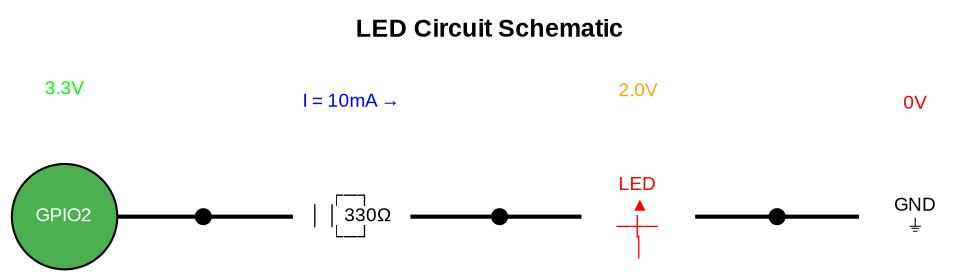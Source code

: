 digraph LED_Schematic {
    // Graph settings
    rankdir=LR;
    bgcolor="white";
    node [fontname="Arial", fontsize=9];
    edge [fontname="Arial", fontsize=8];
    
    // GPIO Pin representation
    gpio [label="GPIO2", shape=circle, style=filled, fillcolor="#4CAF50", fontcolor="white"];
    
    // Resistor using ASCII art style
    r1 [label="┌─┐\n│ │ 330Ω\n└─┘", shape=plaintext, fontfamily="monospace"];
    
    // LED using symbols
    led [label="LED\n ▲\n─┼─\n │", shape=plaintext, fontfamily="monospace", fontcolor="red"];
    
    // Ground symbol
    ground [label="GND\n⏚", shape=plaintext, fontfamily="monospace"];
    
    // Invisible nodes for better layout
    conn1 [shape=point, width=0.1, height=0.1];
    conn2 [shape=point, width=0.1, height=0.1];
    conn3 [shape=point, width=0.1, height=0.1];
    
    // Connections
    gpio -> conn1 [arrowhead=none, penwidth=2];
    conn1 -> r1 [arrowhead=none, penwidth=2];
    r1 -> conn2 [arrowhead=none, penwidth=2];
    conn2 -> led [arrowhead=none, penwidth=2];
    led -> conn3 [arrowhead=none, penwidth=2];
    conn3 -> ground [arrowhead=none, penwidth=2];
    
    // Current flow arrow
    current [label="I = 10mA →", shape=plaintext, fontcolor="blue"];
    {rank=same; current; r1}
    
    // Voltage drops
    v_gpio [label="3.3V", shape=plaintext, fontcolor="green"];
    v_led [label="2.0V", shape=plaintext, fontcolor="orange"];
    v_gnd [label="0V", shape=plaintext, fontcolor="red"];
    
    {rank=same; v_gpio; gpio}
    {rank=same; v_led; led}
    {rank=same; v_gnd; ground}
    
    // Title
    label="LED Circuit Schematic";
    labelloc="t";
    fontsize=12;
    fontname="Arial Bold";
}
